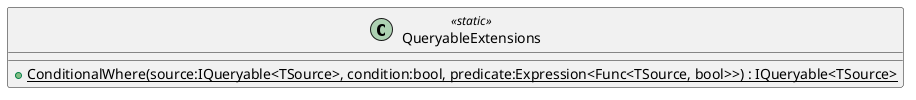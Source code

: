 @startuml
class QueryableExtensions <<static>> {
    + {static} ConditionalWhere(source:IQueryable<TSource>, condition:bool, predicate:Expression<Func<TSource, bool>>) : IQueryable<TSource>
}
@enduml
